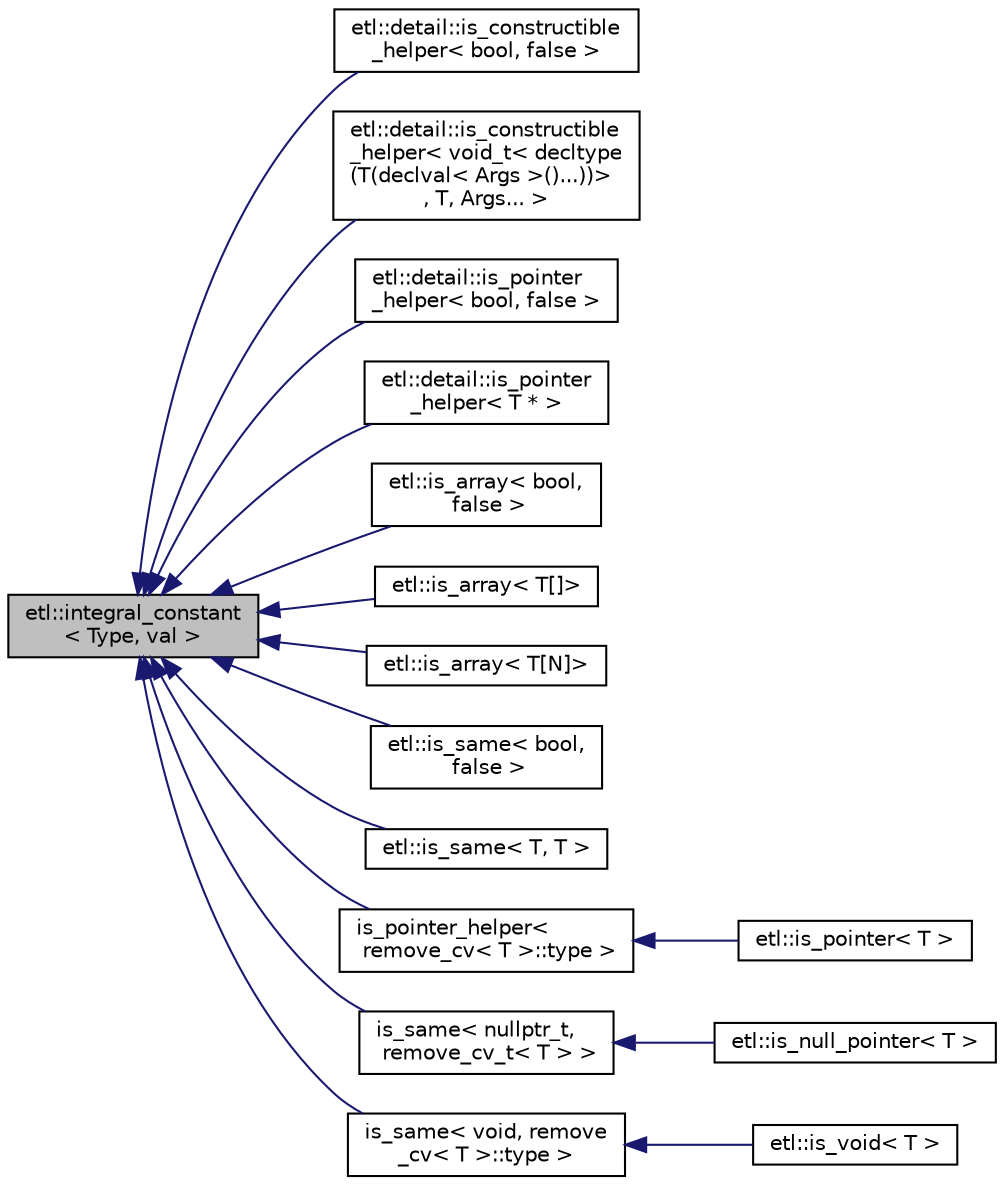 digraph "etl::integral_constant&lt; Type, val &gt;"
{
  edge [fontname="Helvetica",fontsize="10",labelfontname="Helvetica",labelfontsize="10"];
  node [fontname="Helvetica",fontsize="10",shape=record];
  rankdir="LR";
  Node0 [label="etl::integral_constant\l\< Type, val \>",height=0.2,width=0.4,color="black", fillcolor="grey75", style="filled", fontcolor="black"];
  Node0 -> Node1 [dir="back",color="midnightblue",fontsize="10",style="solid",fontname="Helvetica"];
  Node1 [label="etl::detail::is_constructible\l_helper\< bool, false \>",height=0.2,width=0.4,color="black", fillcolor="white", style="filled",URL="$structetl_1_1detail_1_1is__constructible__helper.html"];
  Node0 -> Node2 [dir="back",color="midnightblue",fontsize="10",style="solid",fontname="Helvetica"];
  Node2 [label="etl::detail::is_constructible\l_helper\< void_t\< decltype\l(T(declval\< Args \>()...))\>\l, T, Args... \>",height=0.2,width=0.4,color="black", fillcolor="white", style="filled",URL="$structetl_1_1detail_1_1is__constructible__helper_3_01void__t_3_01decltype_07T_07declval_3_01Argsa80037a39bb9e756040a068d64e78d77.html"];
  Node0 -> Node3 [dir="back",color="midnightblue",fontsize="10",style="solid",fontname="Helvetica"];
  Node3 [label="etl::detail::is_pointer\l_helper\< bool, false \>",height=0.2,width=0.4,color="black", fillcolor="white", style="filled",URL="$structetl_1_1detail_1_1is__pointer__helper.html"];
  Node0 -> Node4 [dir="back",color="midnightblue",fontsize="10",style="solid",fontname="Helvetica"];
  Node4 [label="etl::detail::is_pointer\l_helper\< T * \>",height=0.2,width=0.4,color="black", fillcolor="white", style="filled",URL="$structetl_1_1detail_1_1is__pointer__helper_3_01T_01_5_01_4.html"];
  Node0 -> Node5 [dir="back",color="midnightblue",fontsize="10",style="solid",fontname="Helvetica"];
  Node5 [label="etl::is_array\< bool,\l false \>",height=0.2,width=0.4,color="black", fillcolor="white", style="filled",URL="$structetl_1_1is__array.html"];
  Node0 -> Node6 [dir="back",color="midnightblue",fontsize="10",style="solid",fontname="Helvetica"];
  Node6 [label="etl::is_array\< T[]\>",height=0.2,width=0.4,color="black", fillcolor="white", style="filled",URL="$structetl_1_1is__array_3_01T[]_4.html"];
  Node0 -> Node7 [dir="back",color="midnightblue",fontsize="10",style="solid",fontname="Helvetica"];
  Node7 [label="etl::is_array\< T[N]\>",height=0.2,width=0.4,color="black", fillcolor="white", style="filled",URL="$structetl_1_1is__array_3_01T[N]_4.html"];
  Node0 -> Node8 [dir="back",color="midnightblue",fontsize="10",style="solid",fontname="Helvetica"];
  Node8 [label="etl::is_same\< bool,\l false \>",height=0.2,width=0.4,color="black", fillcolor="white", style="filled",URL="$structetl_1_1is__same.html",tooltip="If T and U name the same type (taking into account const/volatile qualifications), provides the member constant value equal to true. Otherwise value is false. "];
  Node0 -> Node9 [dir="back",color="midnightblue",fontsize="10",style="solid",fontname="Helvetica"];
  Node9 [label="etl::is_same\< T, T \>",height=0.2,width=0.4,color="black", fillcolor="white", style="filled",URL="$structetl_1_1is__same_3_01T_00_01T_01_4.html"];
  Node0 -> Node10 [dir="back",color="midnightblue",fontsize="10",style="solid",fontname="Helvetica"];
  Node10 [label="is_pointer_helper\<\l remove_cv\< T \>::type \>",height=0.2,width=0.4,color="black", fillcolor="white", style="filled",URL="$structetl_1_1detail_1_1is__pointer__helper.html"];
  Node10 -> Node11 [dir="back",color="midnightblue",fontsize="10",style="solid",fontname="Helvetica"];
  Node11 [label="etl::is_pointer\< T \>",height=0.2,width=0.4,color="black", fillcolor="white", style="filled",URL="$structetl_1_1is__pointer.html"];
  Node0 -> Node12 [dir="back",color="midnightblue",fontsize="10",style="solid",fontname="Helvetica"];
  Node12 [label="is_same\< nullptr_t,\l remove_cv_t\< T \> \>",height=0.2,width=0.4,color="black", fillcolor="white", style="filled",URL="$structetl_1_1is__same.html"];
  Node12 -> Node13 [dir="back",color="midnightblue",fontsize="10",style="solid",fontname="Helvetica"];
  Node13 [label="etl::is_null_pointer\< T \>",height=0.2,width=0.4,color="black", fillcolor="white", style="filled",URL="$structetl_1_1is__null__pointer.html"];
  Node0 -> Node14 [dir="back",color="midnightblue",fontsize="10",style="solid",fontname="Helvetica"];
  Node14 [label="is_same\< void, remove\l_cv\< T \>::type \>",height=0.2,width=0.4,color="black", fillcolor="white", style="filled",URL="$structetl_1_1is__same.html"];
  Node14 -> Node15 [dir="back",color="midnightblue",fontsize="10",style="solid",fontname="Helvetica"];
  Node15 [label="etl::is_void\< T \>",height=0.2,width=0.4,color="black", fillcolor="white", style="filled",URL="$structetl_1_1is__void.html",tooltip="Define a member typedef only if a boolean constant is true. "];
}
